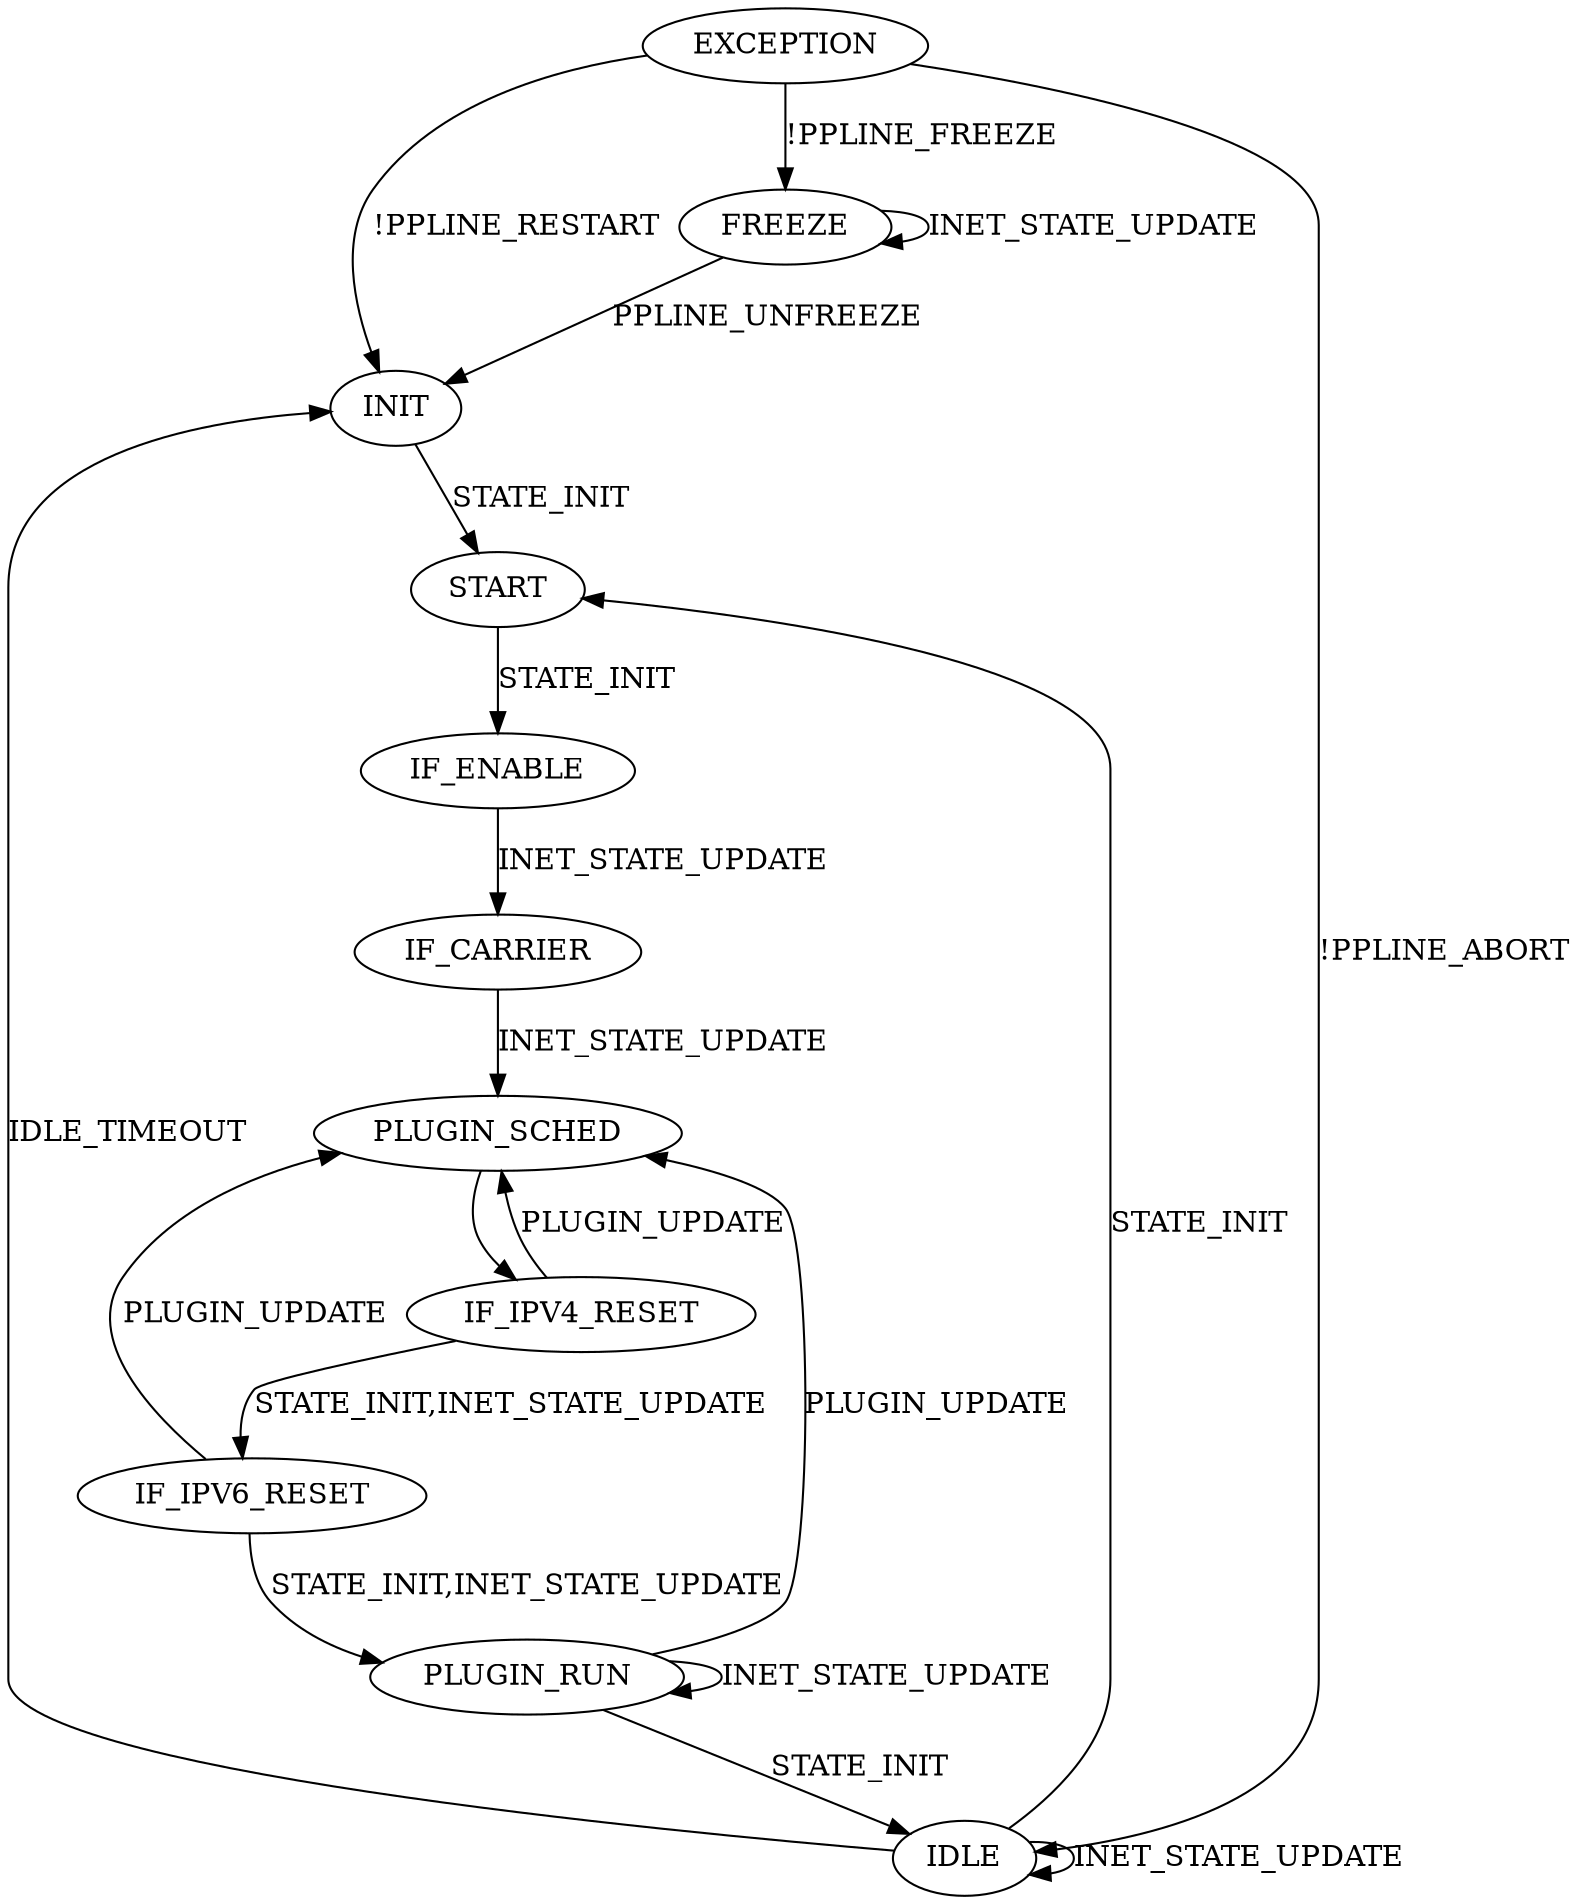 digraph {
    INIT[init="true"];

    INIT -> START[label="STATE_INIT"];
    START -> IF_ENABLE[label="STATE_INIT"];
    IF_ENABLE -> IF_CARRIER[label="INET_STATE_UPDATE"];
    IF_CARRIER -> PLUGIN_SCHED [label="INET_STATE_UPDATE"];
    PLUGIN_SCHED -> IF_IPV4_RESET;
    IF_IPV4_RESET -> PLUGIN_SCHED [label="PLUGIN_UPDATE"];
    IF_IPV4_RESET -> IF_IPV6_RESET [label="STATE_INIT,INET_STATE_UPDATE"];
    IF_IPV6_RESET -> PLUGIN_SCHED [label="PLUGIN_UPDATE"];
    IF_IPV6_RESET -> PLUGIN_RUN [label="STATE_INIT,INET_STATE_UPDATE"];
    PLUGIN_RUN -> PLUGIN_SCHED [label="PLUGIN_UPDATE"];
    PLUGIN_RUN -> PLUGIN_RUN [label="INET_STATE_UPDATE"];
    PLUGIN_RUN -> IDLE [label="STATE_INIT"];
    IDLE -> IDLE[label="INET_STATE_UPDATE"];
    IDLE -> START[label="STATE_INIT"];
    IDLE -> INIT[label="IDLE_TIMEOUT"];

    FREEZE -> FREEZE[label="INET_STATE_UPDATE"];
    FREEZE -> INIT[label="PPLINE_UNFREEZE"];

    EXCEPTION-> INIT [label="!PPLINE_RESTART"];
    EXCEPTION -> IDLE [label="!PPLINE_ABORT"];
    EXCEPTION -> FREEZE [label="!PPLINE_FREEZE"];
}
